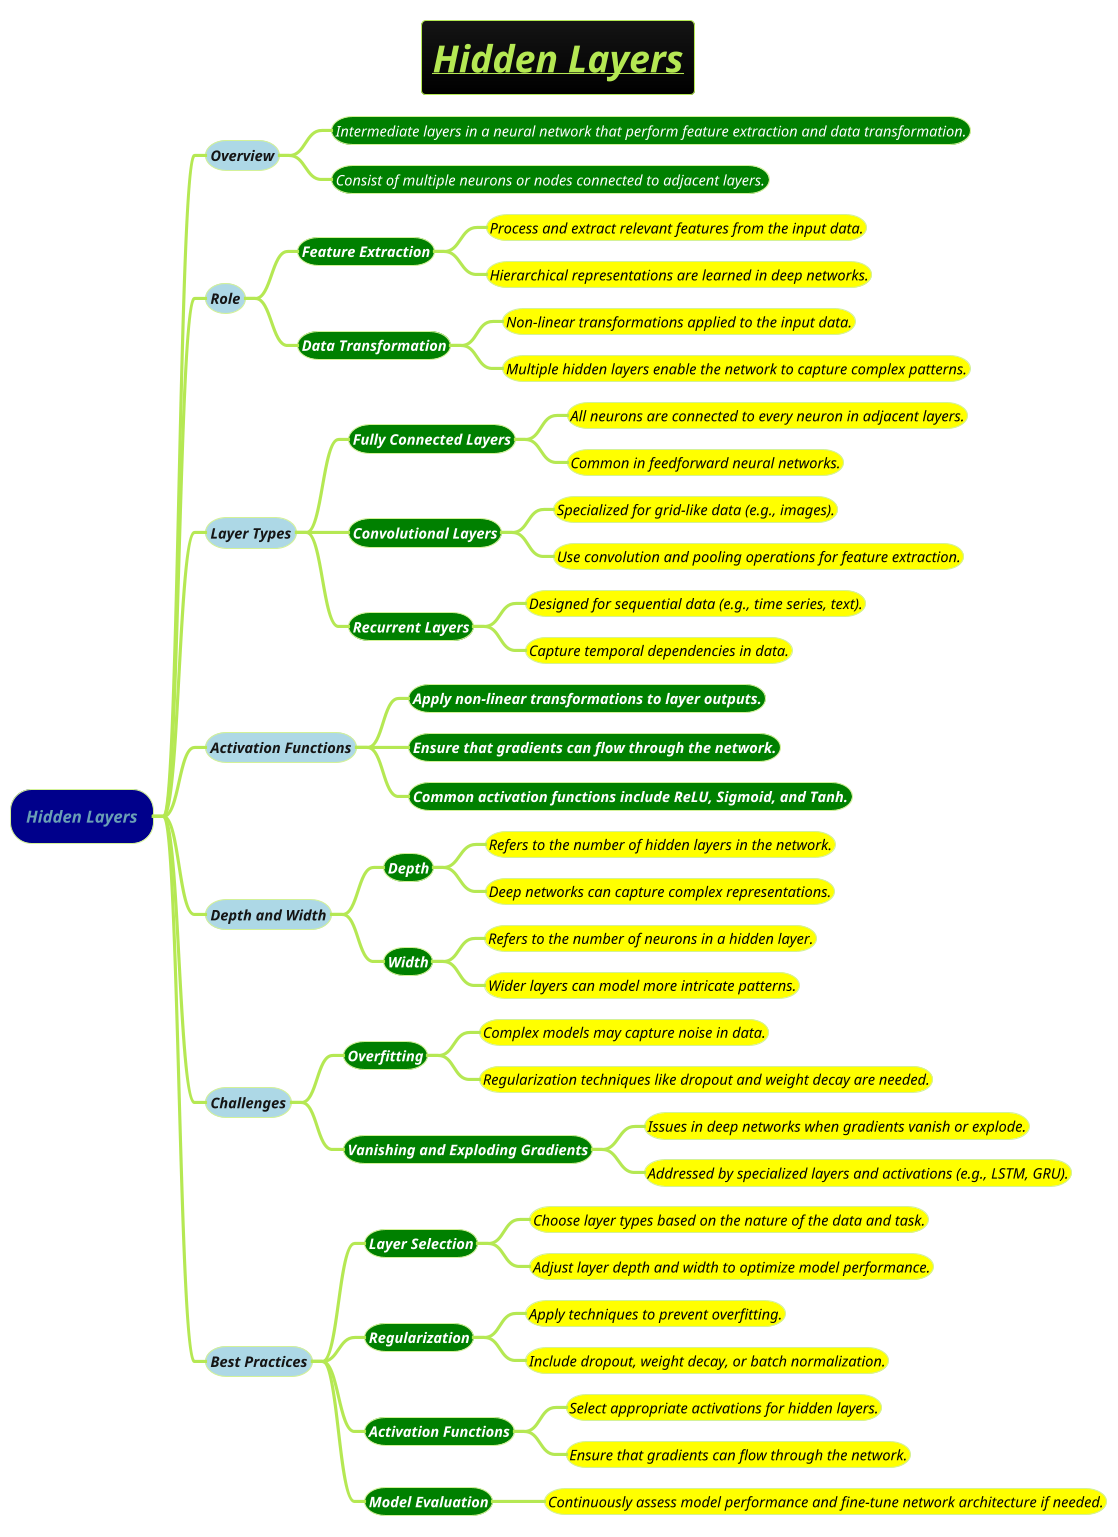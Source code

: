 @startmindmap
title =<i><b><u>Hidden Layers

!theme hacker

*[#darkblue] <i>Hidden Layers
**[#lightblue] <i><size:14>Overview
***[#green] <color #white><i><size:14>Intermediate layers in a neural network that perform feature extraction and data transformation.
***[#green] <color #white><i><size:14>Consist of multiple neurons or nodes connected to adjacent layers.
**[#lightblue] <i><size:14>Role
***[#green] <b><color #white><i><size:14>Feature Extraction
****[#yellow] <color #black><i><size:14>Process and extract relevant features from the input data.
****[#yellow] <color #black><i><size:14>Hierarchical representations are learned in deep networks.
***[#green] <b><color #white><i><size:14>Data Transformation
****[#yellow] <color #black><i><size:14>Non-linear transformations applied to the input data.
****[#yellow] <color #black><i><size:14>Multiple hidden layers enable the network to capture complex patterns.
**[#lightblue] <i><size:14>Layer Types
***[#green] <b><color #white><i><size:14>Fully Connected Layers
****[#yellow] <color #black><i><size:14>All neurons are connected to every neuron in adjacent layers.
****[#yellow] <color #black><i><size:14>Common in feedforward neural networks.
***[#green] <b><color #white><i><size:14>Convolutional Layers
****[#yellow] <color #black><i><size:14>Specialized for grid-like data (e.g., images).
****[#yellow] <color #black><i><size:14>Use convolution and pooling operations for feature extraction.
***[#green] <b><color #white><i><size:14>Recurrent Layers
****[#yellow] <color #black><i><size:14>Designed for sequential data (e.g., time series, text).
****[#yellow] <color #black><i><size:14>Capture temporal dependencies in data.
**[#lightblue] <i><size:14>Activation Functions
***[#green] <b><color #white><i><size:14>Apply non-linear transformations to layer outputs.
***[#green] <b><color #white><i><size:14>Ensure that gradients can flow through the network.
***[#green] <b><color #white><i><size:14>Common activation functions include ReLU, Sigmoid, and Tanh.
**[#lightblue] <i><size:14>Depth and Width
***[#green] <b><color #white><i><size:14>Depth
****[#yellow] <color #black><i><size:14>Refers to the number of hidden layers in the network.
****[#yellow] <color #black><i><size:14>Deep networks can capture complex representations.
***[#green] <b><color #white><i><size:14>Width
****[#yellow] <color #black><i><size:14>Refers to the number of neurons in a hidden layer.
****[#yellow] <color #black><i><size:14>Wider layers can model more intricate patterns.
**[#lightblue] <i><size:14>Challenges
***[#green] <b><color #white><i><size:14>Overfitting
****[#yellow] <color #black><i><size:14>Complex models may capture noise in data.
****[#yellow] <color #black><i><size:14>Regularization techniques like dropout and weight decay are needed.
***[#green] <b><color #white><i><size:14>Vanishing and Exploding Gradients
****[#yellow] <color #black><i><size:14>Issues in deep networks when gradients vanish or explode.
****[#yellow] <color #black><i><size:14>Addressed by specialized layers and activations (e.g., LSTM, GRU).
**[#lightblue] <i><size:14>Best Practices
***[#green] <b><color #white><i><size:14>Layer Selection
****[#yellow] <color #black><i><size:14>Choose layer types based on the nature of the data and task.
****[#yellow] <color #black><i><size:14>Adjust layer depth and width to optimize model performance.
***[#green] <b><color #white><i><size:14>Regularization
****[#yellow] <color #black><i><size:14>Apply techniques to prevent overfitting.
****[#yellow] <color #black><i><size:14>Include dropout, weight decay, or batch normalization.
***[#green] <b><color #white><i><size:14>Activation Functions
****[#yellow] <color #black><i><size:14>Select appropriate activations for hidden layers.
****[#yellow] <color #black><i><size:14>Ensure that gradients can flow through the network.
***[#green] <b><color #white><i><size:14>Model Evaluation
****[#yellow] <color #black><i><size:14>Continuously assess model performance and fine-tune network architecture if needed.
@endmindmap
